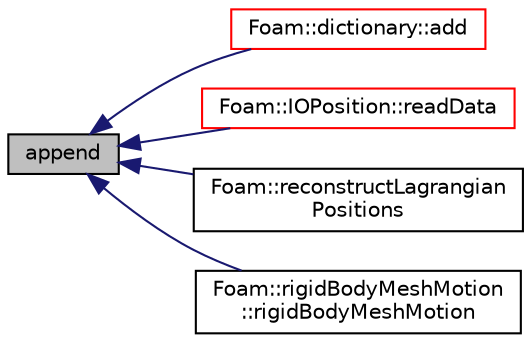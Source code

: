 digraph "append"
{
  bgcolor="transparent";
  edge [fontname="Helvetica",fontsize="10",labelfontname="Helvetica",labelfontsize="10"];
  node [fontname="Helvetica",fontsize="10",shape=record];
  rankdir="LR";
  Node1 [label="append",height=0.2,width=0.4,color="black", fillcolor="grey75", style="filled", fontcolor="black"];
  Node1 -> Node2 [dir="back",color="midnightblue",fontsize="10",style="solid",fontname="Helvetica"];
  Node2 [label="Foam::dictionary::add",height=0.2,width=0.4,color="red",URL="$a00530.html#ac2ddcab42322c8d8af5e5830ab4d431b",tooltip="Add a new entry. "];
  Node1 -> Node3 [dir="back",color="midnightblue",fontsize="10",style="solid",fontname="Helvetica"];
  Node3 [label="Foam::IOPosition::readData",height=0.2,width=0.4,color="red",URL="$a01201.html#af01264cee7588de77f4021f7c9322549"];
  Node1 -> Node4 [dir="back",color="midnightblue",fontsize="10",style="solid",fontname="Helvetica"];
  Node4 [label="Foam::reconstructLagrangian\lPositions",height=0.2,width=0.4,color="black",URL="$a10979.html#aa79886edb1803e50f180d00fa4e477a4"];
  Node1 -> Node5 [dir="back",color="midnightblue",fontsize="10",style="solid",fontname="Helvetica"];
  Node5 [label="Foam::rigidBodyMeshMotion\l::rigidBodyMeshMotion",height=0.2,width=0.4,color="black",URL="$a02253.html#a04985919a39d6257ccaeeb395922e32c",tooltip="Construct from polyMesh and IOdictionary. "];
}
